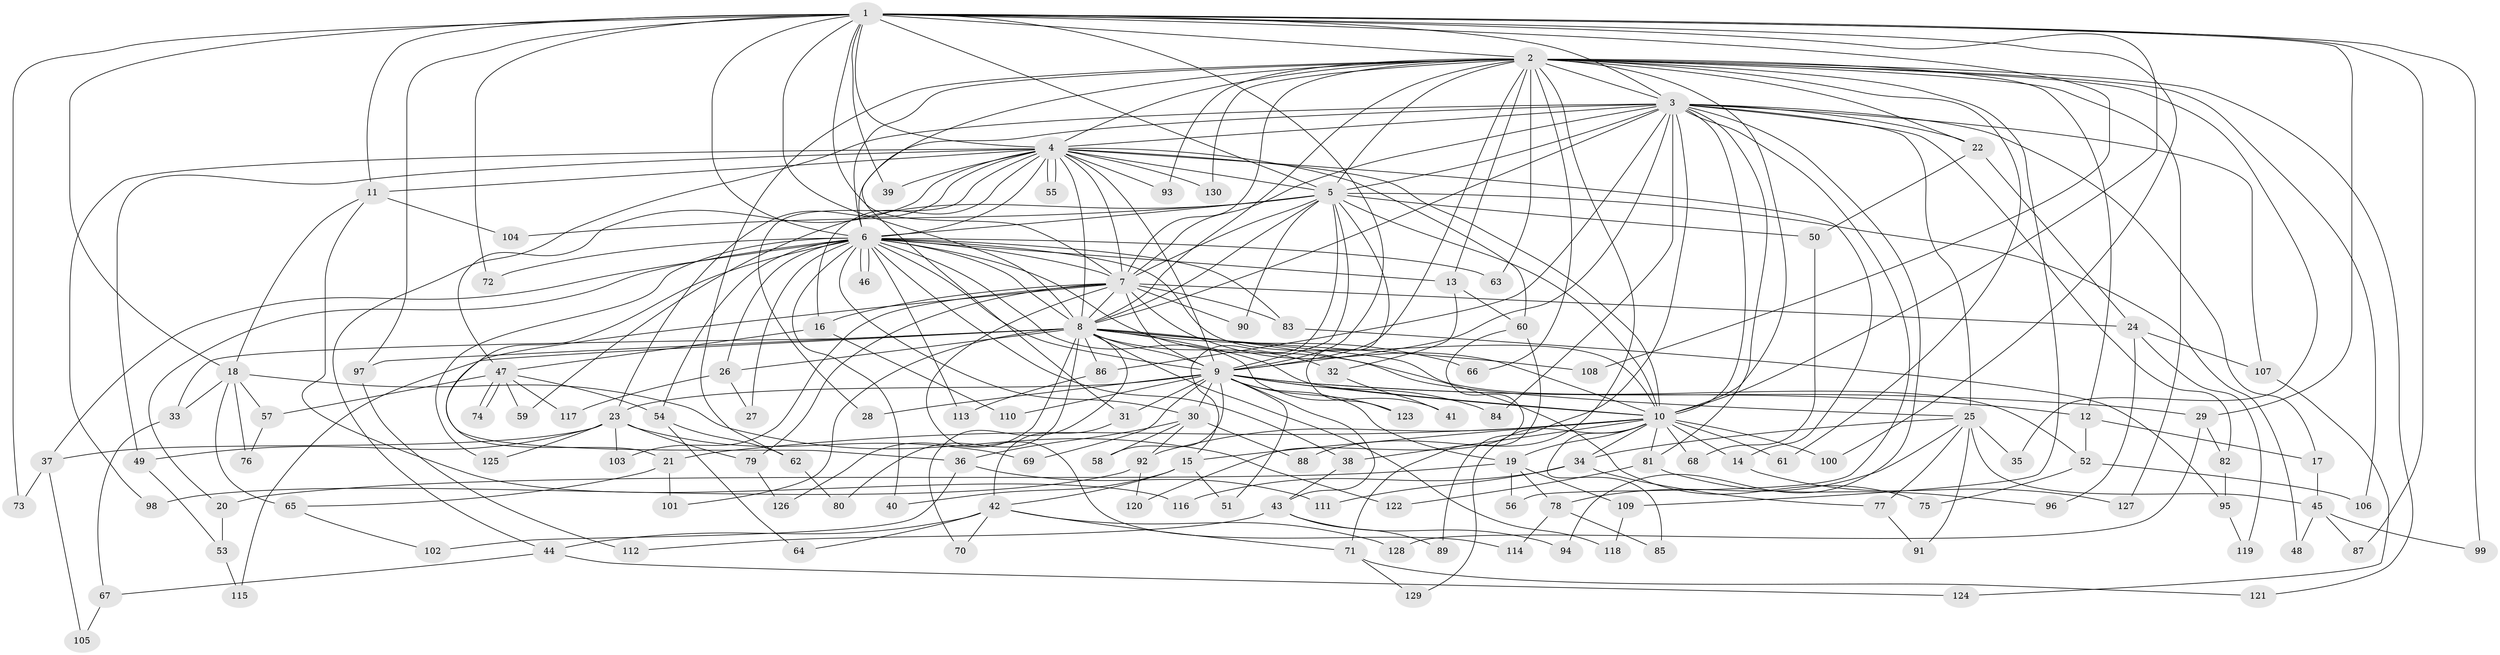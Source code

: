 // Generated by graph-tools (version 1.1) at 2025/44/03/09/25 04:44:52]
// undirected, 130 vertices, 285 edges
graph export_dot {
graph [start="1"]
  node [color=gray90,style=filled];
  1;
  2;
  3;
  4;
  5;
  6;
  7;
  8;
  9;
  10;
  11;
  12;
  13;
  14;
  15;
  16;
  17;
  18;
  19;
  20;
  21;
  22;
  23;
  24;
  25;
  26;
  27;
  28;
  29;
  30;
  31;
  32;
  33;
  34;
  35;
  36;
  37;
  38;
  39;
  40;
  41;
  42;
  43;
  44;
  45;
  46;
  47;
  48;
  49;
  50;
  51;
  52;
  53;
  54;
  55;
  56;
  57;
  58;
  59;
  60;
  61;
  62;
  63;
  64;
  65;
  66;
  67;
  68;
  69;
  70;
  71;
  72;
  73;
  74;
  75;
  76;
  77;
  78;
  79;
  80;
  81;
  82;
  83;
  84;
  85;
  86;
  87;
  88;
  89;
  90;
  91;
  92;
  93;
  94;
  95;
  96;
  97;
  98;
  99;
  100;
  101;
  102;
  103;
  104;
  105;
  106;
  107;
  108;
  109;
  110;
  111;
  112;
  113;
  114;
  115;
  116;
  117;
  118;
  119;
  120;
  121;
  122;
  123;
  124;
  125;
  126;
  127;
  128;
  129;
  130;
  1 -- 2;
  1 -- 3;
  1 -- 4;
  1 -- 5;
  1 -- 6;
  1 -- 7;
  1 -- 8;
  1 -- 9;
  1 -- 10;
  1 -- 11;
  1 -- 18;
  1 -- 29;
  1 -- 39;
  1 -- 72;
  1 -- 73;
  1 -- 87;
  1 -- 97;
  1 -- 99;
  1 -- 100;
  1 -- 108;
  2 -- 3;
  2 -- 4;
  2 -- 5;
  2 -- 6;
  2 -- 7;
  2 -- 8;
  2 -- 9;
  2 -- 10;
  2 -- 12;
  2 -- 13;
  2 -- 22;
  2 -- 31;
  2 -- 35;
  2 -- 61;
  2 -- 62;
  2 -- 63;
  2 -- 66;
  2 -- 88;
  2 -- 93;
  2 -- 106;
  2 -- 109;
  2 -- 121;
  2 -- 127;
  2 -- 130;
  3 -- 4;
  3 -- 5;
  3 -- 6;
  3 -- 7;
  3 -- 8;
  3 -- 9;
  3 -- 10;
  3 -- 17;
  3 -- 22;
  3 -- 25;
  3 -- 44;
  3 -- 56;
  3 -- 81;
  3 -- 82;
  3 -- 84;
  3 -- 86;
  3 -- 89;
  3 -- 94;
  3 -- 107;
  4 -- 5;
  4 -- 6;
  4 -- 7;
  4 -- 8;
  4 -- 9;
  4 -- 10;
  4 -- 11;
  4 -- 14;
  4 -- 16;
  4 -- 23;
  4 -- 28;
  4 -- 39;
  4 -- 47;
  4 -- 49;
  4 -- 55;
  4 -- 55;
  4 -- 60;
  4 -- 93;
  4 -- 98;
  4 -- 130;
  5 -- 6;
  5 -- 7;
  5 -- 8;
  5 -- 9;
  5 -- 10;
  5 -- 15;
  5 -- 48;
  5 -- 50;
  5 -- 59;
  5 -- 90;
  5 -- 104;
  5 -- 123;
  6 -- 7;
  6 -- 8;
  6 -- 9;
  6 -- 10;
  6 -- 13;
  6 -- 20;
  6 -- 26;
  6 -- 27;
  6 -- 30;
  6 -- 36;
  6 -- 37;
  6 -- 38;
  6 -- 40;
  6 -- 41;
  6 -- 46;
  6 -- 46;
  6 -- 54;
  6 -- 63;
  6 -- 72;
  6 -- 75;
  6 -- 83;
  6 -- 113;
  6 -- 125;
  7 -- 8;
  7 -- 9;
  7 -- 10;
  7 -- 16;
  7 -- 21;
  7 -- 24;
  7 -- 79;
  7 -- 83;
  7 -- 90;
  7 -- 103;
  7 -- 114;
  8 -- 9;
  8 -- 10;
  8 -- 25;
  8 -- 26;
  8 -- 32;
  8 -- 33;
  8 -- 52;
  8 -- 66;
  8 -- 70;
  8 -- 80;
  8 -- 86;
  8 -- 97;
  8 -- 101;
  8 -- 108;
  8 -- 115;
  8 -- 118;
  8 -- 126;
  9 -- 10;
  9 -- 12;
  9 -- 19;
  9 -- 23;
  9 -- 28;
  9 -- 29;
  9 -- 30;
  9 -- 31;
  9 -- 43;
  9 -- 51;
  9 -- 58;
  9 -- 69;
  9 -- 84;
  9 -- 110;
  9 -- 123;
  10 -- 14;
  10 -- 15;
  10 -- 19;
  10 -- 21;
  10 -- 34;
  10 -- 38;
  10 -- 61;
  10 -- 68;
  10 -- 81;
  10 -- 85;
  10 -- 92;
  10 -- 100;
  10 -- 129;
  11 -- 18;
  11 -- 104;
  11 -- 116;
  12 -- 17;
  12 -- 52;
  13 -- 32;
  13 -- 60;
  14 -- 127;
  15 -- 40;
  15 -- 42;
  15 -- 51;
  16 -- 47;
  16 -- 110;
  17 -- 45;
  18 -- 33;
  18 -- 57;
  18 -- 65;
  18 -- 76;
  18 -- 122;
  19 -- 20;
  19 -- 56;
  19 -- 78;
  19 -- 109;
  20 -- 53;
  21 -- 65;
  21 -- 101;
  22 -- 24;
  22 -- 50;
  23 -- 37;
  23 -- 49;
  23 -- 69;
  23 -- 79;
  23 -- 103;
  23 -- 125;
  24 -- 96;
  24 -- 107;
  24 -- 119;
  25 -- 34;
  25 -- 35;
  25 -- 45;
  25 -- 77;
  25 -- 78;
  25 -- 91;
  26 -- 27;
  26 -- 117;
  29 -- 82;
  29 -- 128;
  30 -- 36;
  30 -- 58;
  30 -- 88;
  30 -- 92;
  31 -- 42;
  32 -- 41;
  33 -- 67;
  34 -- 77;
  34 -- 111;
  34 -- 116;
  36 -- 102;
  36 -- 111;
  37 -- 73;
  37 -- 105;
  38 -- 43;
  42 -- 44;
  42 -- 64;
  42 -- 70;
  42 -- 71;
  42 -- 128;
  43 -- 89;
  43 -- 94;
  43 -- 112;
  44 -- 67;
  44 -- 124;
  45 -- 48;
  45 -- 87;
  45 -- 99;
  47 -- 54;
  47 -- 57;
  47 -- 59;
  47 -- 74;
  47 -- 74;
  47 -- 117;
  49 -- 53;
  50 -- 68;
  52 -- 75;
  52 -- 106;
  53 -- 115;
  54 -- 62;
  54 -- 64;
  57 -- 76;
  60 -- 71;
  60 -- 120;
  62 -- 80;
  65 -- 102;
  67 -- 105;
  71 -- 121;
  71 -- 129;
  77 -- 91;
  78 -- 85;
  78 -- 114;
  79 -- 126;
  81 -- 96;
  81 -- 122;
  82 -- 95;
  83 -- 95;
  86 -- 113;
  92 -- 98;
  92 -- 120;
  95 -- 119;
  97 -- 112;
  107 -- 124;
  109 -- 118;
}
